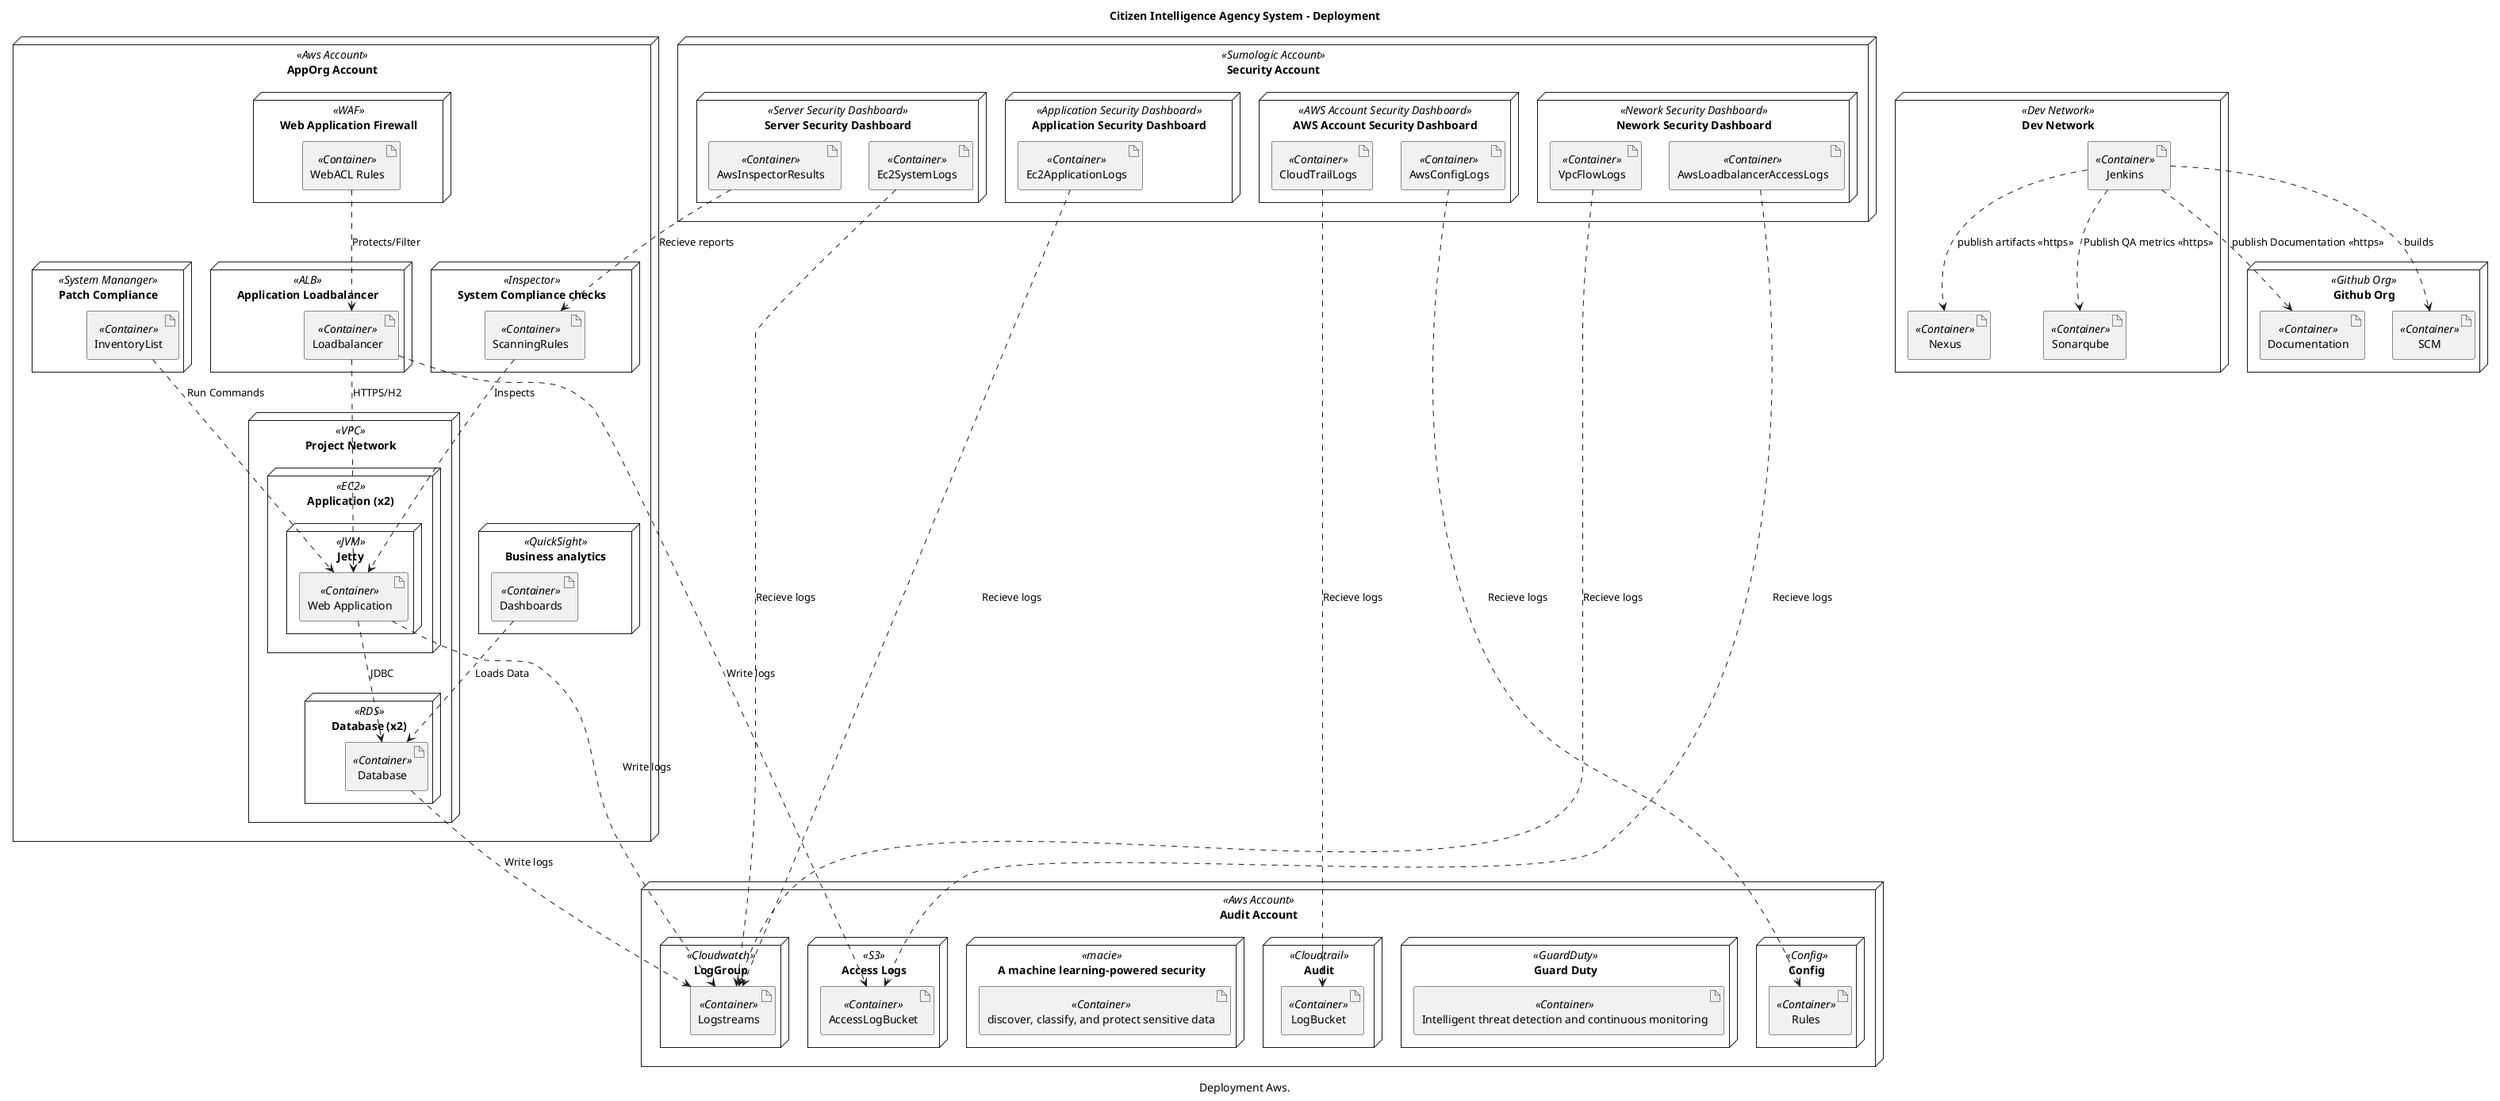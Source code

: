 @startuml
title Citizen Intelligence Agency System - Deployment
caption Deployment Aws.
node "AppOrg Account" <<Aws Account>> as 113 {
  node "Business analytics" <<QuickSight>> as 131 {
    artifact "Dashboards" <<Container>> as 133
  }
  node "Web Application Firewall" <<WAF>> as 115 {
    artifact "WebACL Rules" <<Container>> as 117
  }
  node "System Compliance checks" <<Inspector>> as 123 {
    artifact "ScanningRules" <<Container>> as 125
  }
  node "Patch Compliance" <<System Mananger>> as 127 {
    artifact "InventoryList" <<Container>> as 129
  }
  node "Application Loadbalancer" <<ALB>> as 153 {
    artifact "Loadbalancer" <<Container>> as 154
  }
  node "Project Network" <<VPC>> as 114 {
    node "Database (x2)" <<RDS>> as 166 {
      artifact "Database" <<Container>> as 167
    }
    node "Application (x2)" <<EC2>> as 158 {
      node "Jetty" <<JVM>> as 159 {
        artifact "Web Application" <<Container>> as 160
      }
    }
  }
}
node "Audit Account" <<Aws Account>> as 119 {
  node "Config" <<Config>> as 120 {
    artifact "Rules" <<Container>> as 122
  }
  node "Guard Duty" <<GuardDuty>> as 135 {
    artifact "Intelligent threat detection and continuous monitoring" <<Container>> as 137
  }
  node "Audit" <<Cloudtrail>> as 146 {
    artifact "LogBucket" <<Container>> as 148
  }
  node "A machine learning-powered security" <<macie>> as 138 {
    artifact "discover, classify, and protect sensitive data" <<Container>> as 140
  }
  node "Access Logs" <<S3>> as 149 {
    artifact "AccessLogBucket" <<Container>> as 151
  }
  node "LogGroup" <<Cloudwatch>> as 141 {
    artifact "Logstreams" <<Container>> as 143
  }
}
node "Dev Network" <<Dev Network>> as 177 {
  artifact "Nexus" <<Container>> as 179
  artifact "Sonarqube" <<Container>> as 181
  artifact "Jenkins" <<Container>> as 187
}
node "Github Org" <<Github Org>> as 172 {
  artifact "Documentation" <<Container>> as 176
  artifact "SCM" <<Container>> as 174
}
node "Security Account" <<Sumologic Account>> as 192 {
  node "Application Security Dashboard" <<Application Security Dashboard>> as 196 {
    artifact "Ec2ApplicationLogs" <<Container>> as 215
  }
  node "Server Security Dashboard" <<Server Security Dashboard>> as 194 {
    artifact "Ec2SystemLogs" <<Container>> as 211
    artifact "AwsInspectorResults" <<Container>> as 219
  }
  node "AWS Account Security Dashboard" <<AWS Account Security Dashboard>> as 195 {
    artifact "AwsConfigLogs" <<Container>> as 207
    artifact "CloudTrailLogs" <<Container>> as 203
  }
  node "Nework Security Dashboard" <<Nework Security Dashboard>> as 193 {
    artifact "AwsLoadbalancerAccessLogs" <<Container>> as 223
    artifact "VpcFlowLogs" <<Container>> as 199
  }
}
215 ..> 143 : Recieve logs
203 ..> 148 : Recieve logs
211 ..> 143 : Recieve logs
187 ..> 174 : builds
129 ..> 160 : Run Commands
199 ..> 143 : Recieve logs
187 ..> 181 : Publish QA metrics <<https>>
125 ..> 160 : Inspects
160 ..> 143 : Write logs
133 ..> 167 : Loads Data
154 ..> 160 : HTTPS/H2
219 ..> 125 : Recieve reports
223 ..> 151 : Recieve logs
207 ..> 122 : Recieve logs
160 ..> 167 : JDBC
154 ..> 151 : Write logs
117 ..> 154 : Protects/Filter
187 ..> 176 : publish Documentation <<https>>
187 ..> 179 : publish artifacts <<https>>
167 ..> 143 : Write logs
@enduml